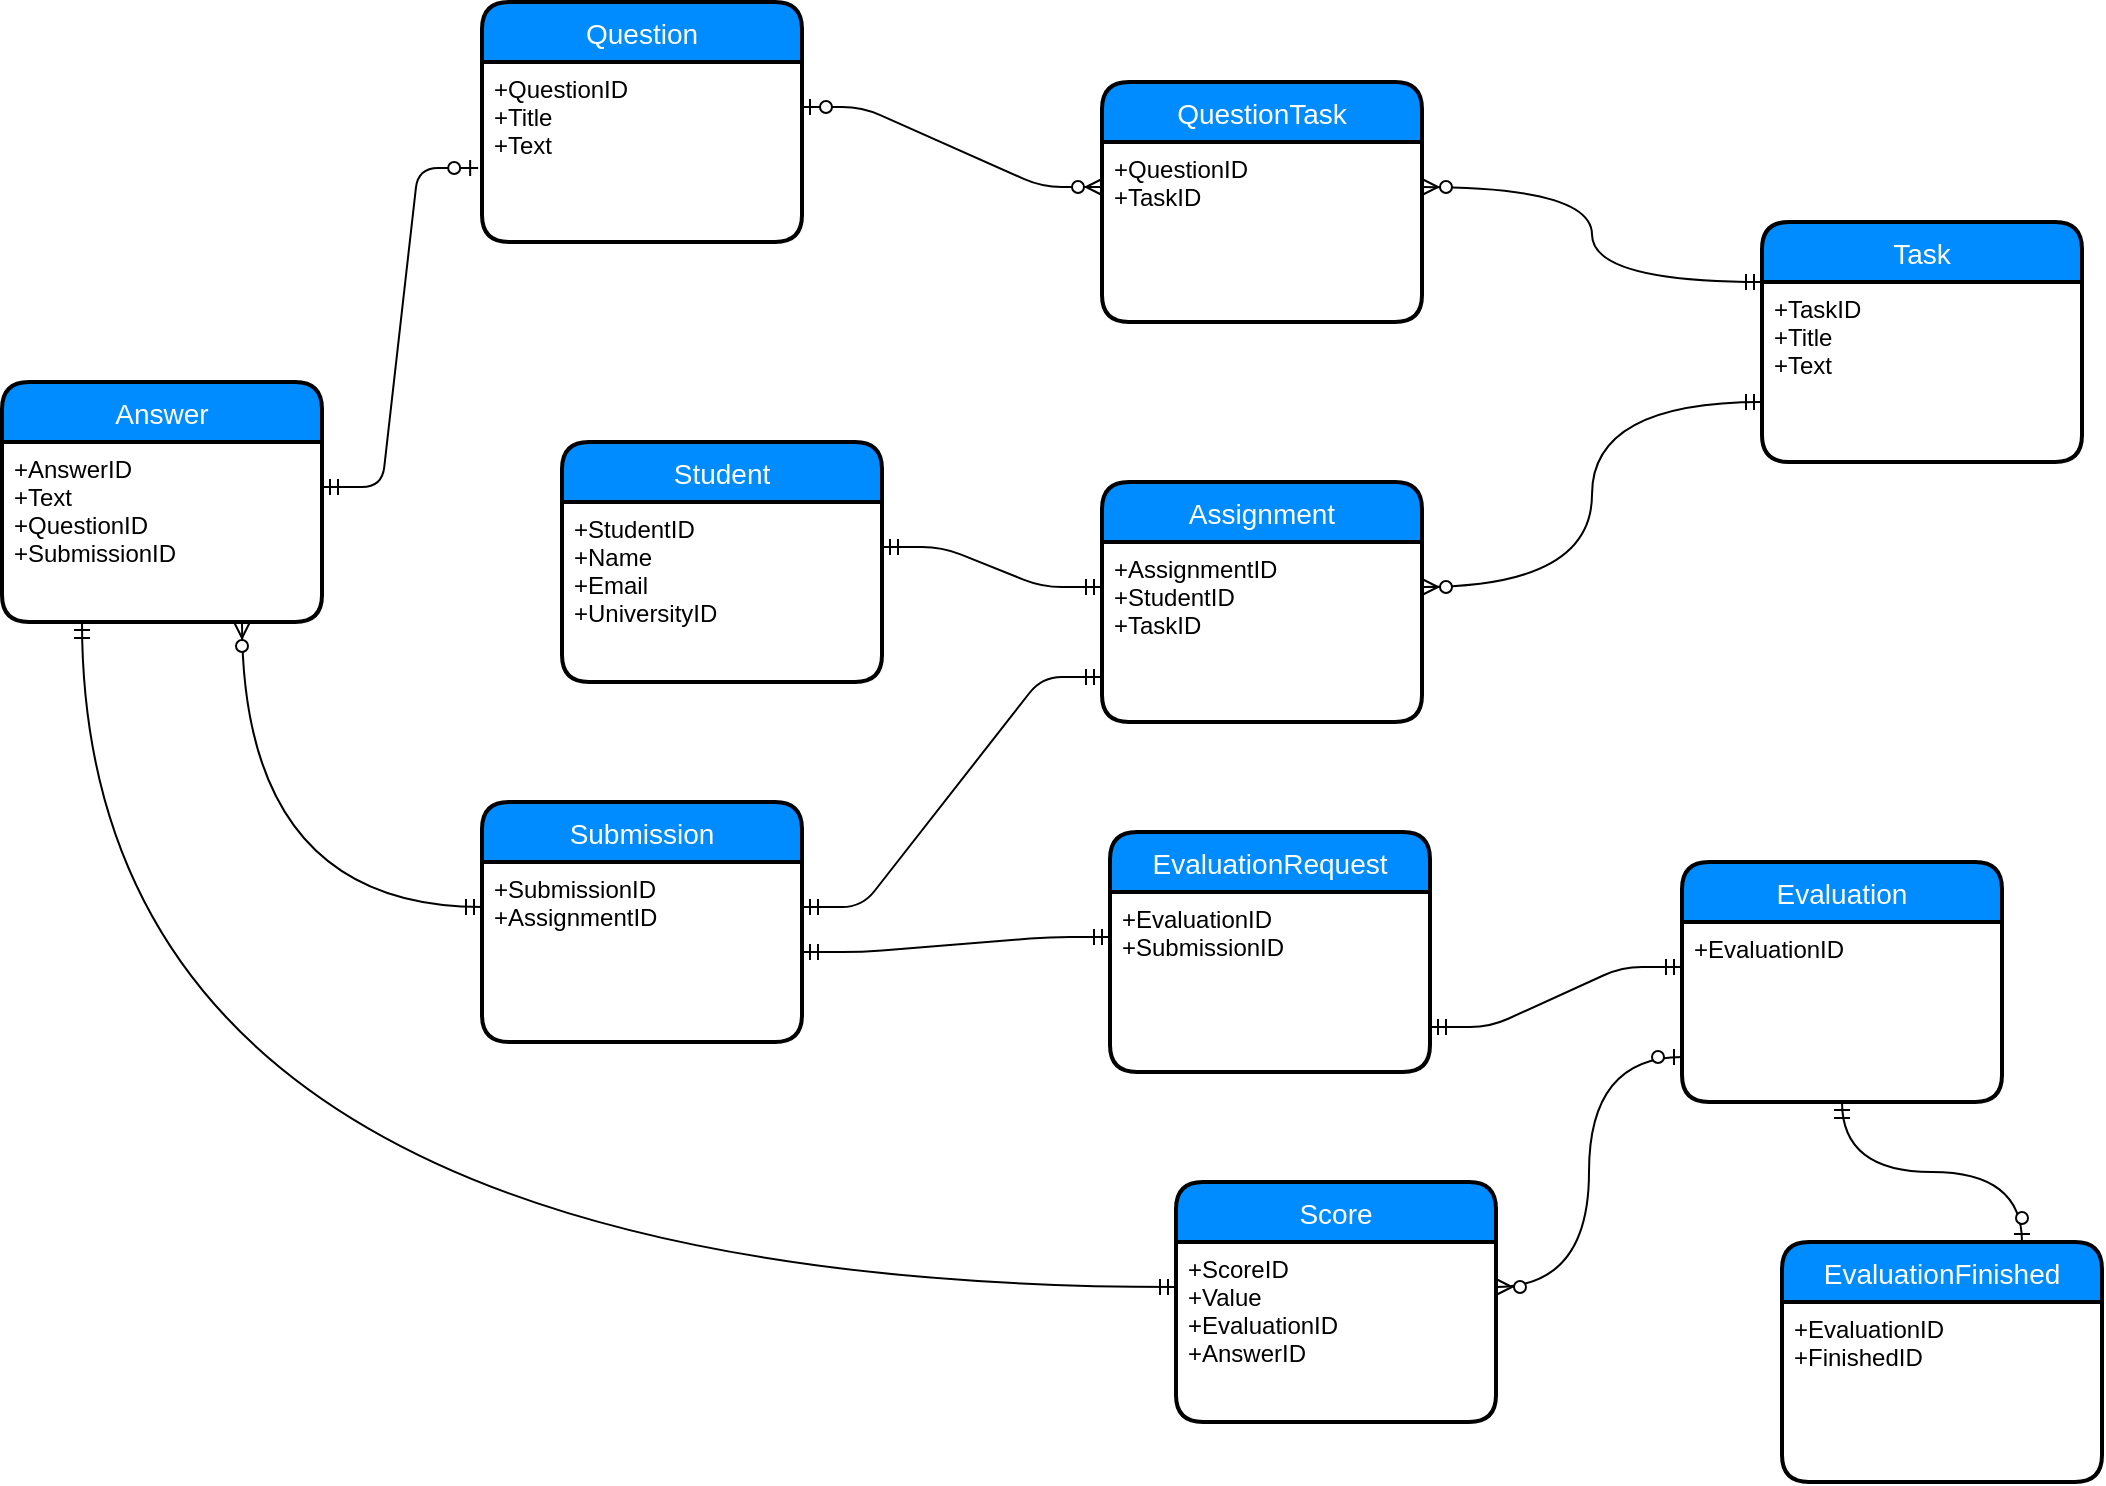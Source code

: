 <mxfile version="12.1.3" pages="1"><diagram id="NI0NDoccqDV-v7C6C9H6" name="Page-1"><mxGraphModel dx="1648" dy="633" grid="1" gridSize="10" guides="1" tooltips="1" connect="1" arrows="1" fold="1" page="1" pageScale="1" pageWidth="1169" pageHeight="827" math="0" shadow="0"><root><mxCell id="0"/><mxCell id="1" parent="0"/><mxCell id="SzQ90FMj477BpQhITf5K-20" value="" style="edgeStyle=entityRelationEdgeStyle;fontSize=12;html=1;endArrow=ERmandOne;startArrow=ERmandOne;entryX=0;entryY=0.25;entryDx=0;entryDy=0;exitX=1;exitY=0.25;exitDx=0;exitDy=0;" edge="1" parent="1" source="SzQ90FMj477BpQhITf5K-71" target="SzQ90FMj477BpQhITf5K-68"><mxGeometry width="100" height="100" relative="1" as="geometry"><mxPoint x="470" y="298" as="sourcePoint"/><mxPoint x="580" y="330" as="targetPoint"/></mxGeometry></mxCell><mxCell id="SzQ90FMj477BpQhITf5K-24" value="&lt;span style=&quot;font-family: &amp;#34;helvetica&amp;#34; , &amp;#34;arial&amp;#34; , sans-serif ; font-size: 0px&quot;&gt;%3CmxGraphModel%3E%3Croot%3E%3CmxCell%20id%3D%220%22%2F%3E%3CmxCell%20id%3D%221%22%20parent%3D%220%22%2F%3E%3CmxCell%20id%3D%222%22%20value%3D%22%26lt%3Bfont%20style%3D%26quot%3Bfont-size%3A%2014px%20%3B%20line-height%3A%20100%25%26quot%3B%26gt%3B%26lt%3Bb%26gt%3BStudents%26lt%3B%2Fb%26gt%3B%26lt%3Bbr%26gt%3B%26lt%3Bul%26gt%3B%26lt%3Bli%26gt%3BStudentID%26lt%3B%2Fli%26gt%3B%26lt%3Bli%26gt%3BName%26lt%3B%2Fli%26gt%3B%26lt%3Bli%26gt%3BEmail%26lt%3B%2Fli%26gt%3B%26lt%3Bli%20style%3D%26quot%3Bline-height%3A%2090%25%26quot%3B%26gt%3BUniversityID%26lt%3B%2Fli%26gt%3B%26lt%3B%2Ful%26gt%3B%26lt%3B%2Ffont%26gt%3B%22%20style%3D%22rounded%3D1%3BwhiteSpace%3Dwrap%3Bhtml%3D1%3Balign%3Dleft%3B%22%20vertex%3D%221%22%20parent%3D%221%22%3E%3CmxGeometry%20x%3D%22250%22%20y%3D%22290%22%20width%3D%22180%22%20height%3D%22110%22%20as%3D%22geometry%22%2F%3E%3C%2FmxCell%3E%3C%2Froot%3E%3C%2FmxGraphModel%3E&lt;/span&gt;" style="text;html=1;resizable=0;points=[];autosize=1;align=left;verticalAlign=top;spacingTop=-4;" vertex="1" parent="1"><mxGeometry x="597" y="511" width="20" height="20" as="geometry"/></mxCell><mxCell id="SzQ90FMj477BpQhITf5K-29" value="" style="edgeStyle=entityRelationEdgeStyle;fontSize=12;html=1;endArrow=ERmandOne;startArrow=ERmandOne;exitX=1;exitY=0.25;exitDx=0;exitDy=0;entryX=0;entryY=0.75;entryDx=0;entryDy=0;" edge="1" parent="1" source="SzQ90FMj477BpQhITf5K-79" target="SzQ90FMj477BpQhITf5K-68"><mxGeometry width="100" height="100" relative="1" as="geometry"><mxPoint x="430" y="484" as="sourcePoint"/><mxPoint x="580" y="355" as="targetPoint"/></mxGeometry></mxCell><mxCell id="SzQ90FMj477BpQhITf5K-35" value="" style="edgeStyle=entityRelationEdgeStyle;fontSize=12;html=1;endArrow=ERmandOne;startArrow=ERmandOne;entryX=0;entryY=0.25;entryDx=0;entryDy=0;exitX=1;exitY=0.5;exitDx=0;exitDy=0;" edge="1" parent="1" source="SzQ90FMj477BpQhITf5K-79" target="SzQ90FMj477BpQhITf5K-82"><mxGeometry width="100" height="100" relative="1" as="geometry"><mxPoint x="430" y="511" as="sourcePoint"/><mxPoint x="580" y="520" as="targetPoint"/></mxGeometry></mxCell><mxCell id="SzQ90FMj477BpQhITf5K-40" value="Question" style="swimlane;childLayout=stackLayout;horizontal=1;startSize=30;horizontalStack=0;fillColor=#008cff;fontColor=#FFFFFF;rounded=1;fontSize=14;fontStyle=0;strokeWidth=2;resizeParent=0;resizeLast=1;shadow=0;dashed=0;align=center;" vertex="1" parent="1"><mxGeometry x="270" y="40" width="160" height="120" as="geometry"/></mxCell><mxCell id="SzQ90FMj477BpQhITf5K-41" value="+QuestionID&#10;+Title&#10;+Text" style="align=left;strokeColor=none;fillColor=none;spacingLeft=4;fontSize=12;verticalAlign=top;resizable=0;rotatable=0;part=1;" vertex="1" parent="SzQ90FMj477BpQhITf5K-40"><mxGeometry y="30" width="160" height="90" as="geometry"/></mxCell><mxCell id="SzQ90FMj477BpQhITf5K-42" value="" style="edgeStyle=entityRelationEdgeStyle;fontSize=12;html=1;endArrow=ERzeroToMany;startArrow=ERzeroToOne;entryX=0;entryY=0.25;entryDx=0;entryDy=0;exitX=1;exitY=0.25;exitDx=0;exitDy=0;" edge="1" parent="1" source="SzQ90FMj477BpQhITf5K-41" target="SzQ90FMj477BpQhITf5K-61"><mxGeometry width="100" height="100" relative="1" as="geometry"><mxPoint x="30" y="690" as="sourcePoint"/><mxPoint x="580" y="140" as="targetPoint"/></mxGeometry></mxCell><mxCell id="SzQ90FMj477BpQhITf5K-43" value="" style="edgeStyle=entityRelationEdgeStyle;fontSize=12;html=1;endArrow=ERzeroToOne;startArrow=ERmandOne;entryX=-0.012;entryY=0.589;entryDx=0;entryDy=0;entryPerimeter=0;exitX=1;exitY=0.25;exitDx=0;exitDy=0;" edge="1" parent="1" source="SzQ90FMj477BpQhITf5K-77" target="SzQ90FMj477BpQhITf5K-41"><mxGeometry width="100" height="100" relative="1" as="geometry"><mxPoint x="200" y="268" as="sourcePoint"/><mxPoint x="130" y="590" as="targetPoint"/></mxGeometry></mxCell><mxCell id="SzQ90FMj477BpQhITf5K-45" value="Evaluation" style="swimlane;childLayout=stackLayout;horizontal=1;startSize=30;horizontalStack=0;fillColor=#008cff;fontColor=#FFFFFF;rounded=1;fontSize=14;fontStyle=0;strokeWidth=2;resizeParent=0;resizeLast=1;shadow=0;dashed=0;align=center;" vertex="1" parent="1"><mxGeometry x="870" y="470" width="160" height="120" as="geometry"/></mxCell><mxCell id="SzQ90FMj477BpQhITf5K-46" value="+EvaluationID" style="align=left;strokeColor=none;fillColor=none;spacingLeft=4;fontSize=12;verticalAlign=top;resizable=0;rotatable=0;part=1;" vertex="1" parent="SzQ90FMj477BpQhITf5K-45"><mxGeometry y="30" width="160" height="90" as="geometry"/></mxCell><mxCell id="SzQ90FMj477BpQhITf5K-47" value="" style="edgeStyle=entityRelationEdgeStyle;fontSize=12;html=1;endArrow=ERmandOne;startArrow=ERmandOne;entryX=0;entryY=0.25;entryDx=0;entryDy=0;exitX=1;exitY=0.75;exitDx=0;exitDy=0;" edge="1" parent="1" source="SzQ90FMj477BpQhITf5K-82" target="SzQ90FMj477BpQhITf5K-46"><mxGeometry width="100" height="100" relative="1" as="geometry"><mxPoint x="760" y="545" as="sourcePoint"/><mxPoint x="120" y="610" as="targetPoint"/></mxGeometry></mxCell><mxCell id="SzQ90FMj477BpQhITf5K-49" value="Score" style="swimlane;childLayout=stackLayout;horizontal=1;startSize=30;horizontalStack=0;fillColor=#008cff;fontColor=#FFFFFF;rounded=1;fontSize=14;fontStyle=0;strokeWidth=2;resizeParent=0;resizeLast=1;shadow=0;dashed=0;align=center;" vertex="1" parent="1"><mxGeometry x="617" y="630" width="160" height="120" as="geometry"/></mxCell><mxCell id="SzQ90FMj477BpQhITf5K-50" value="+ScoreID&#10;+Value&#10;+EvaluationID&#10;+AnswerID&#10;" style="align=left;strokeColor=none;fillColor=none;spacingLeft=4;fontSize=12;verticalAlign=top;resizable=0;rotatable=0;part=1;" vertex="1" parent="SzQ90FMj477BpQhITf5K-49"><mxGeometry y="30" width="160" height="90" as="geometry"/></mxCell><mxCell id="SzQ90FMj477BpQhITf5K-51" value="" style="edgeStyle=orthogonalEdgeStyle;fontSize=12;html=1;endArrow=ERmandOne;startArrow=ERmandOne;entryX=0;entryY=0.25;entryDx=0;entryDy=0;exitX=0.25;exitY=1;exitDx=0;exitDy=0;elbow=vertical;curved=1;" edge="1" parent="1" source="SzQ90FMj477BpQhITf5K-77" target="SzQ90FMj477BpQhITf5K-50"><mxGeometry width="100" height="100" relative="1" as="geometry"><mxPoint x="65" y="350" as="sourcePoint"/><mxPoint x="120" y="770" as="targetPoint"/></mxGeometry></mxCell><mxCell id="SzQ90FMj477BpQhITf5K-52" value="" style="edgeStyle=orthogonalEdgeStyle;fontSize=12;html=1;endArrow=ERzeroToMany;startArrow=ERzeroToOne;entryX=1;entryY=0.25;entryDx=0;entryDy=0;exitX=0;exitY=0.75;exitDx=0;exitDy=0;curved=1;" edge="1" parent="1" source="SzQ90FMj477BpQhITf5K-46" target="SzQ90FMj477BpQhITf5K-50"><mxGeometry width="100" height="100" relative="1" as="geometry"><mxPoint x="20" y="870" as="sourcePoint"/><mxPoint x="120" y="770" as="targetPoint"/></mxGeometry></mxCell><mxCell id="SzQ90FMj477BpQhITf5K-53" value="EvaluationFinished" style="swimlane;childLayout=stackLayout;horizontal=1;startSize=30;horizontalStack=0;fillColor=#008cff;fontColor=#FFFFFF;rounded=1;fontSize=14;fontStyle=0;strokeWidth=2;resizeParent=0;resizeLast=1;shadow=0;dashed=0;align=center;" vertex="1" parent="1"><mxGeometry x="920" y="660" width="160" height="120" as="geometry"/></mxCell><mxCell id="SzQ90FMj477BpQhITf5K-54" value="+EvaluationID&#10;+FinishedID" style="align=left;strokeColor=none;fillColor=none;spacingLeft=4;fontSize=12;verticalAlign=top;resizable=0;rotatable=0;part=1;" vertex="1" parent="SzQ90FMj477BpQhITf5K-53"><mxGeometry y="30" width="160" height="90" as="geometry"/></mxCell><mxCell id="SzQ90FMj477BpQhITf5K-59" value="" style="edgeStyle=orthogonalEdgeStyle;fontSize=12;html=1;endArrow=ERzeroToOne;startArrow=ERmandOne;entryX=0.75;entryY=0;entryDx=0;entryDy=0;exitX=0.5;exitY=1;exitDx=0;exitDy=0;curved=1;" edge="1" parent="1" source="SzQ90FMj477BpQhITf5K-46" target="SzQ90FMj477BpQhITf5K-53"><mxGeometry width="100" height="100" relative="1" as="geometry"><mxPoint y="900" as="sourcePoint"/><mxPoint x="100" y="800" as="targetPoint"/></mxGeometry></mxCell><mxCell id="SzQ90FMj477BpQhITf5K-60" value="QuestionTask" style="swimlane;childLayout=stackLayout;horizontal=1;startSize=30;horizontalStack=0;fillColor=#008cff;fontColor=#FFFFFF;rounded=1;fontSize=14;fontStyle=0;strokeWidth=2;resizeParent=0;resizeLast=1;shadow=0;dashed=0;align=center;" vertex="1" parent="1"><mxGeometry x="580" y="80" width="160" height="120" as="geometry"/></mxCell><mxCell id="SzQ90FMj477BpQhITf5K-61" value="+QuestionID&#10;+TaskID" style="align=left;strokeColor=none;fillColor=none;spacingLeft=4;fontSize=12;verticalAlign=top;resizable=0;rotatable=0;part=1;" vertex="1" parent="SzQ90FMj477BpQhITf5K-60"><mxGeometry y="30" width="160" height="90" as="geometry"/></mxCell><mxCell id="SzQ90FMj477BpQhITf5K-62" value="" style="edgeStyle=orthogonalEdgeStyle;fontSize=12;html=1;endArrow=ERzeroToMany;startArrow=ERmandOne;entryX=1;entryY=0.25;entryDx=0;entryDy=0;exitX=0;exitY=0.25;exitDx=0;exitDy=0;curved=1;" edge="1" parent="1" source="SzQ90FMj477BpQhITf5K-63" target="SzQ90FMj477BpQhITf5K-61"><mxGeometry width="100" height="100" relative="1" as="geometry"><mxPoint x="910" y="178" as="sourcePoint"/><mxPoint x="900" y="330" as="targetPoint"/></mxGeometry></mxCell><mxCell id="SzQ90FMj477BpQhITf5K-63" value="Task" style="swimlane;childLayout=stackLayout;horizontal=1;startSize=30;horizontalStack=0;fillColor=#008cff;fontColor=#FFFFFF;rounded=1;fontSize=14;fontStyle=0;strokeWidth=2;resizeParent=0;resizeLast=1;shadow=0;dashed=0;align=center;" vertex="1" parent="1"><mxGeometry x="910" y="150" width="160" height="120" as="geometry"/></mxCell><mxCell id="SzQ90FMj477BpQhITf5K-64" value="+TaskID&#10;+Title&#10;+Text" style="align=left;strokeColor=none;fillColor=none;spacingLeft=4;fontSize=12;verticalAlign=top;resizable=0;rotatable=0;part=1;" vertex="1" parent="SzQ90FMj477BpQhITf5K-63"><mxGeometry y="30" width="160" height="90" as="geometry"/></mxCell><mxCell id="SzQ90FMj477BpQhITf5K-67" value="Assignment" style="swimlane;childLayout=stackLayout;horizontal=1;startSize=30;horizontalStack=0;fillColor=#008cff;fontColor=#FFFFFF;rounded=1;fontSize=14;fontStyle=0;strokeWidth=2;resizeParent=0;resizeLast=1;shadow=0;dashed=0;align=center;" vertex="1" parent="1"><mxGeometry x="580" y="280" width="160" height="120" as="geometry"/></mxCell><mxCell id="SzQ90FMj477BpQhITf5K-68" value="+AssignmentID&#10;+StudentID&#10;+TaskID&#10;" style="align=left;strokeColor=none;fillColor=none;spacingLeft=4;fontSize=12;verticalAlign=top;resizable=0;rotatable=0;part=1;" vertex="1" parent="SzQ90FMj477BpQhITf5K-67"><mxGeometry y="30" width="160" height="90" as="geometry"/></mxCell><mxCell id="SzQ90FMj477BpQhITf5K-69" value="" style="edgeStyle=orthogonalEdgeStyle;fontSize=12;html=1;endArrow=ERzeroToMany;startArrow=ERmandOne;entryX=1;entryY=0.25;entryDx=0;entryDy=0;exitX=0;exitY=0.75;exitDx=0;exitDy=0;curved=1;" edge="1" parent="1" source="SzQ90FMj477BpQhITf5K-63" target="SzQ90FMj477BpQhITf5K-68"><mxGeometry width="100" height="100" relative="1" as="geometry"><mxPoint x="770" y="420" as="sourcePoint"/><mxPoint x="870" y="320" as="targetPoint"/></mxGeometry></mxCell><mxCell id="SzQ90FMj477BpQhITf5K-70" value="Student" style="swimlane;childLayout=stackLayout;horizontal=1;startSize=30;horizontalStack=0;fillColor=#008cff;fontColor=#FFFFFF;rounded=1;fontSize=14;fontStyle=0;strokeWidth=2;resizeParent=0;resizeLast=1;shadow=0;dashed=0;align=center;" vertex="1" parent="1"><mxGeometry x="310" y="260" width="160" height="120" as="geometry"/></mxCell><mxCell id="SzQ90FMj477BpQhITf5K-71" value="+StudentID&#10;+Name&#10;+Email&#10;+UniversityID" style="align=left;strokeColor=none;fillColor=none;spacingLeft=4;fontSize=12;verticalAlign=top;resizable=0;rotatable=0;part=1;" vertex="1" parent="SzQ90FMj477BpQhITf5K-70"><mxGeometry y="30" width="160" height="90" as="geometry"/></mxCell><mxCell id="SzQ90FMj477BpQhITf5K-76" value="Answer" style="swimlane;childLayout=stackLayout;horizontal=1;startSize=30;horizontalStack=0;fillColor=#008cff;fontColor=#FFFFFF;rounded=1;fontSize=14;fontStyle=0;strokeWidth=2;resizeParent=0;resizeLast=1;shadow=0;dashed=0;align=center;" vertex="1" parent="1"><mxGeometry x="30" y="230" width="160" height="120" as="geometry"/></mxCell><mxCell id="SzQ90FMj477BpQhITf5K-77" value="+AnswerID&#10;+Text&#10;+QuestionID&#10;+SubmissionID" style="align=left;strokeColor=none;fillColor=none;spacingLeft=4;fontSize=12;verticalAlign=top;resizable=0;rotatable=0;part=1;" vertex="1" parent="SzQ90FMj477BpQhITf5K-76"><mxGeometry y="30" width="160" height="90" as="geometry"/></mxCell><mxCell id="SzQ90FMj477BpQhITf5K-78" value="Submission" style="swimlane;childLayout=stackLayout;horizontal=1;startSize=30;horizontalStack=0;fillColor=#008cff;fontColor=#FFFFFF;rounded=1;fontSize=14;fontStyle=0;strokeWidth=2;resizeParent=0;resizeLast=1;shadow=0;dashed=0;align=center;" vertex="1" parent="1"><mxGeometry x="270" y="440" width="160" height="120" as="geometry"/></mxCell><mxCell id="SzQ90FMj477BpQhITf5K-79" value="+SubmissionID&#10;+AssignmentID" style="align=left;strokeColor=none;fillColor=none;spacingLeft=4;fontSize=12;verticalAlign=top;resizable=0;rotatable=0;part=1;" vertex="1" parent="SzQ90FMj477BpQhITf5K-78"><mxGeometry y="30" width="160" height="90" as="geometry"/></mxCell><mxCell id="SzQ90FMj477BpQhITf5K-80" value="" style="edgeStyle=orthogonalEdgeStyle;fontSize=12;html=1;endArrow=ERzeroToMany;startArrow=ERmandOne;entryX=0.75;entryY=1;entryDx=0;entryDy=0;exitX=0;exitY=0.25;exitDx=0;exitDy=0;curved=1;" edge="1" parent="1" source="SzQ90FMj477BpQhITf5K-79" target="SzQ90FMj477BpQhITf5K-77"><mxGeometry width="100" height="100" relative="1" as="geometry"><mxPoint y="900" as="sourcePoint"/><mxPoint x="100" y="800" as="targetPoint"/></mxGeometry></mxCell><mxCell id="SzQ90FMj477BpQhITf5K-81" value="EvaluationRequest" style="swimlane;childLayout=stackLayout;horizontal=1;startSize=30;horizontalStack=0;fillColor=#008cff;fontColor=#FFFFFF;rounded=1;fontSize=14;fontStyle=0;strokeWidth=2;resizeParent=0;resizeLast=1;shadow=0;dashed=0;align=center;" vertex="1" parent="1"><mxGeometry x="584" y="455" width="160" height="120" as="geometry"/></mxCell><mxCell id="SzQ90FMj477BpQhITf5K-82" value="+EvaluationID&#10;+SubmissionID" style="align=left;strokeColor=none;fillColor=none;spacingLeft=4;fontSize=12;verticalAlign=top;resizable=0;rotatable=0;part=1;" vertex="1" parent="SzQ90FMj477BpQhITf5K-81"><mxGeometry y="30" width="160" height="90" as="geometry"/></mxCell></root></mxGraphModel></diagram></mxfile>
